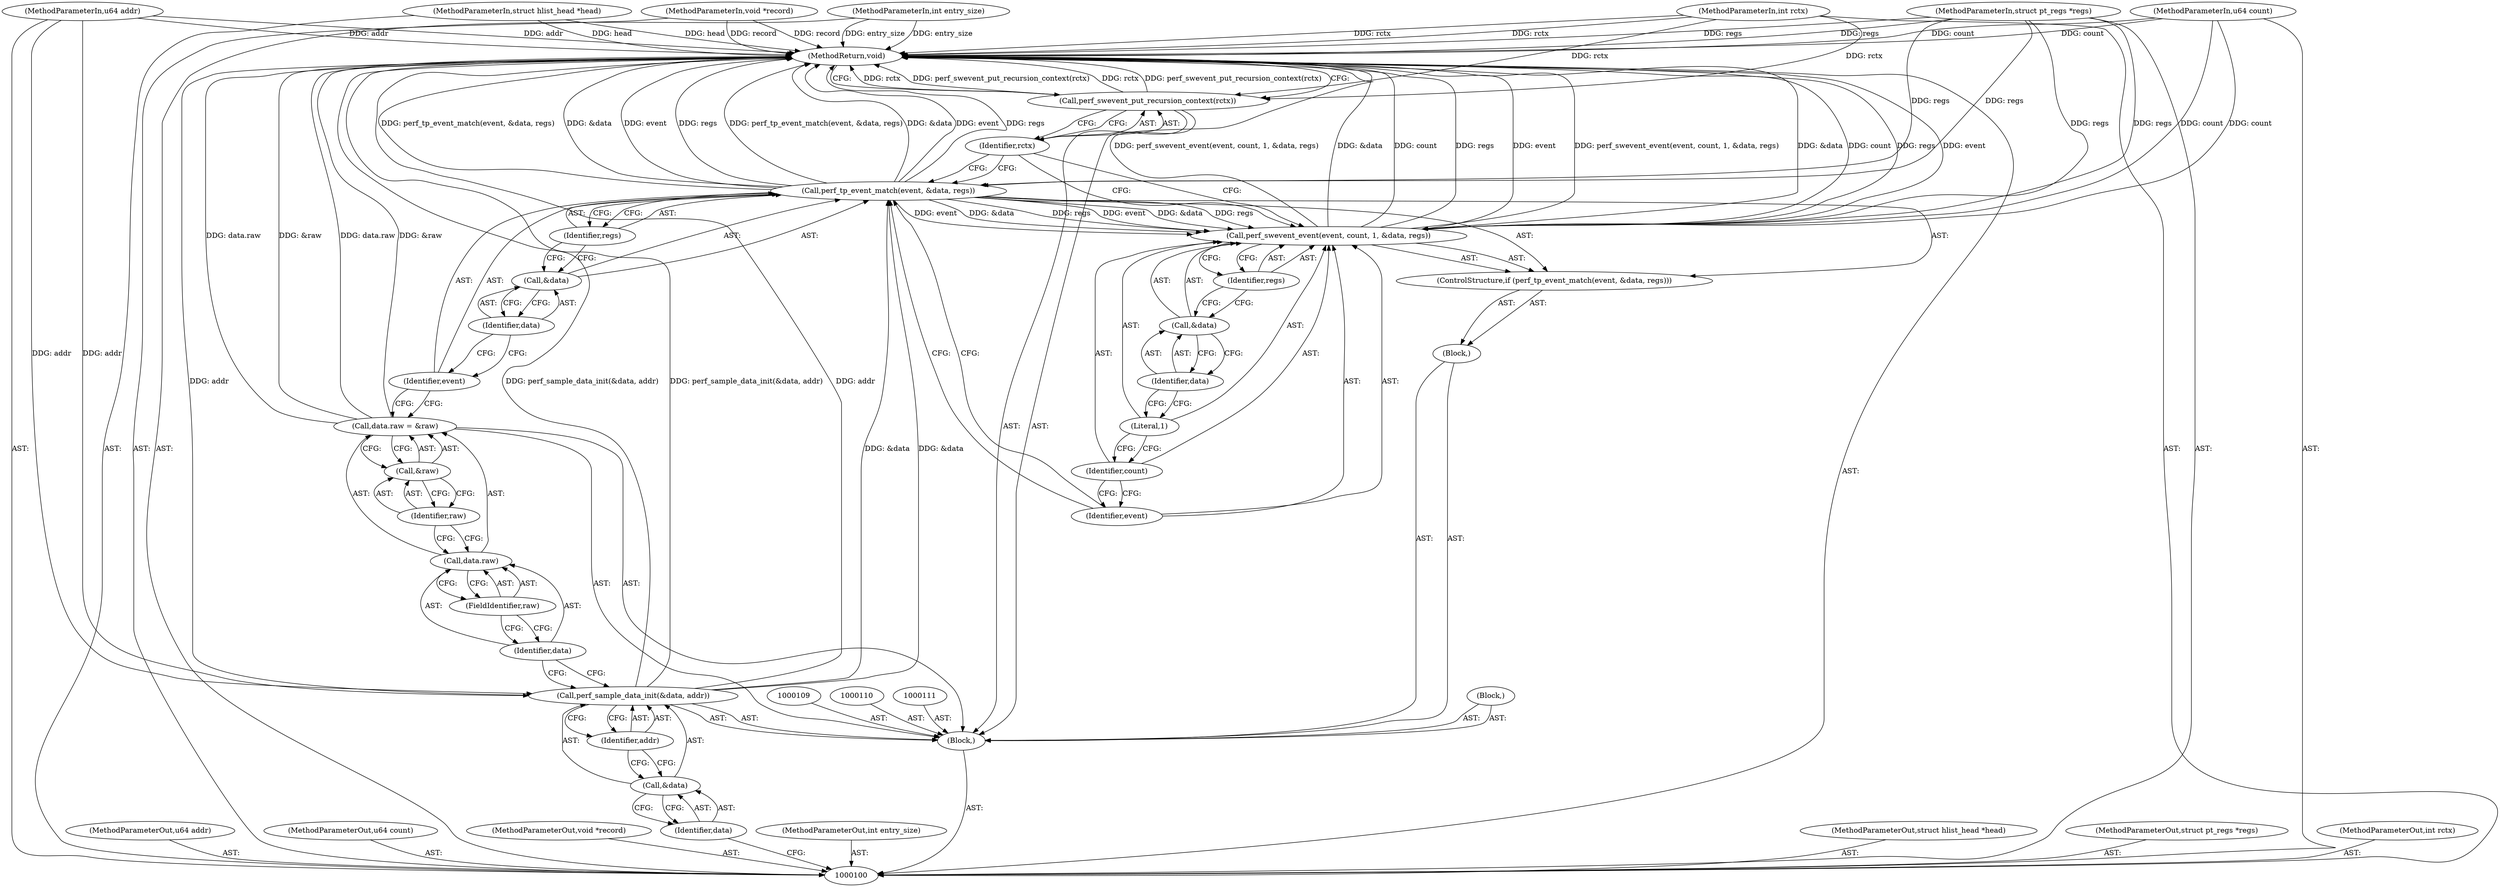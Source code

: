 digraph "1_linux_a8b0ca17b80e92faab46ee7179ba9e99ccb61233_67" {
"1000139" [label="(MethodReturn,void)"];
"1000101" [label="(MethodParameterIn,u64 addr)"];
"1000188" [label="(MethodParameterOut,u64 addr)"];
"1000102" [label="(MethodParameterIn,u64 count)"];
"1000189" [label="(MethodParameterOut,u64 count)"];
"1000103" [label="(MethodParameterIn,void *record)"];
"1000190" [label="(MethodParameterOut,void *record)"];
"1000104" [label="(MethodParameterIn,int entry_size)"];
"1000191" [label="(MethodParameterOut,int entry_size)"];
"1000113" [label="(Call,perf_sample_data_init(&data, addr))"];
"1000114" [label="(Call,&data)"];
"1000115" [label="(Identifier,data)"];
"1000116" [label="(Identifier,addr)"];
"1000117" [label="(Call,data.raw = &raw)"];
"1000118" [label="(Call,data.raw)"];
"1000119" [label="(Identifier,data)"];
"1000121" [label="(Call,&raw)"];
"1000122" [label="(Identifier,raw)"];
"1000120" [label="(FieldIdentifier,raw)"];
"1000123" [label="(Block,)"];
"1000126" [label="(Identifier,event)"];
"1000124" [label="(ControlStructure,if (perf_tp_event_match(event, &data, regs)))"];
"1000127" [label="(Call,&data)"];
"1000128" [label="(Identifier,data)"];
"1000129" [label="(Identifier,regs)"];
"1000125" [label="(Call,perf_tp_event_match(event, &data, regs))"];
"1000131" [label="(Identifier,event)"];
"1000132" [label="(Identifier,count)"];
"1000130" [label="(Call,perf_swevent_event(event, count, 1, &data, regs))"];
"1000133" [label="(Literal,1)"];
"1000134" [label="(Call,&data)"];
"1000135" [label="(Identifier,data)"];
"1000136" [label="(Identifier,regs)"];
"1000106" [label="(MethodParameterIn,struct hlist_head *head)"];
"1000193" [label="(MethodParameterOut,struct hlist_head *head)"];
"1000105" [label="(MethodParameterIn,struct pt_regs *regs)"];
"1000192" [label="(MethodParameterOut,struct pt_regs *regs)"];
"1000107" [label="(MethodParameterIn,int rctx)"];
"1000194" [label="(MethodParameterOut,int rctx)"];
"1000137" [label="(Call,perf_swevent_put_recursion_context(rctx))"];
"1000138" [label="(Identifier,rctx)"];
"1000108" [label="(Block,)"];
"1000112" [label="(Block,)"];
"1000139" -> "1000100"  [label="AST: "];
"1000139" -> "1000137"  [label="CFG: "];
"1000125" -> "1000139"  [label="DDG: perf_tp_event_match(event, &data, regs)"];
"1000125" -> "1000139"  [label="DDG: &data"];
"1000125" -> "1000139"  [label="DDG: event"];
"1000125" -> "1000139"  [label="DDG: regs"];
"1000107" -> "1000139"  [label="DDG: rctx"];
"1000104" -> "1000139"  [label="DDG: entry_size"];
"1000105" -> "1000139"  [label="DDG: regs"];
"1000130" -> "1000139"  [label="DDG: count"];
"1000130" -> "1000139"  [label="DDG: regs"];
"1000130" -> "1000139"  [label="DDG: event"];
"1000130" -> "1000139"  [label="DDG: perf_swevent_event(event, count, 1, &data, regs)"];
"1000130" -> "1000139"  [label="DDG: &data"];
"1000117" -> "1000139"  [label="DDG: &raw"];
"1000117" -> "1000139"  [label="DDG: data.raw"];
"1000102" -> "1000139"  [label="DDG: count"];
"1000137" -> "1000139"  [label="DDG: rctx"];
"1000137" -> "1000139"  [label="DDG: perf_swevent_put_recursion_context(rctx)"];
"1000113" -> "1000139"  [label="DDG: addr"];
"1000113" -> "1000139"  [label="DDG: perf_sample_data_init(&data, addr)"];
"1000103" -> "1000139"  [label="DDG: record"];
"1000101" -> "1000139"  [label="DDG: addr"];
"1000106" -> "1000139"  [label="DDG: head"];
"1000101" -> "1000100"  [label="AST: "];
"1000101" -> "1000139"  [label="DDG: addr"];
"1000101" -> "1000113"  [label="DDG: addr"];
"1000188" -> "1000100"  [label="AST: "];
"1000102" -> "1000100"  [label="AST: "];
"1000102" -> "1000139"  [label="DDG: count"];
"1000102" -> "1000130"  [label="DDG: count"];
"1000189" -> "1000100"  [label="AST: "];
"1000103" -> "1000100"  [label="AST: "];
"1000103" -> "1000139"  [label="DDG: record"];
"1000190" -> "1000100"  [label="AST: "];
"1000104" -> "1000100"  [label="AST: "];
"1000104" -> "1000139"  [label="DDG: entry_size"];
"1000191" -> "1000100"  [label="AST: "];
"1000113" -> "1000108"  [label="AST: "];
"1000113" -> "1000116"  [label="CFG: "];
"1000114" -> "1000113"  [label="AST: "];
"1000116" -> "1000113"  [label="AST: "];
"1000119" -> "1000113"  [label="CFG: "];
"1000113" -> "1000139"  [label="DDG: addr"];
"1000113" -> "1000139"  [label="DDG: perf_sample_data_init(&data, addr)"];
"1000101" -> "1000113"  [label="DDG: addr"];
"1000113" -> "1000125"  [label="DDG: &data"];
"1000114" -> "1000113"  [label="AST: "];
"1000114" -> "1000115"  [label="CFG: "];
"1000115" -> "1000114"  [label="AST: "];
"1000116" -> "1000114"  [label="CFG: "];
"1000115" -> "1000114"  [label="AST: "];
"1000115" -> "1000100"  [label="CFG: "];
"1000114" -> "1000115"  [label="CFG: "];
"1000116" -> "1000113"  [label="AST: "];
"1000116" -> "1000114"  [label="CFG: "];
"1000113" -> "1000116"  [label="CFG: "];
"1000117" -> "1000108"  [label="AST: "];
"1000117" -> "1000121"  [label="CFG: "];
"1000118" -> "1000117"  [label="AST: "];
"1000121" -> "1000117"  [label="AST: "];
"1000126" -> "1000117"  [label="CFG: "];
"1000117" -> "1000139"  [label="DDG: &raw"];
"1000117" -> "1000139"  [label="DDG: data.raw"];
"1000118" -> "1000117"  [label="AST: "];
"1000118" -> "1000120"  [label="CFG: "];
"1000119" -> "1000118"  [label="AST: "];
"1000120" -> "1000118"  [label="AST: "];
"1000122" -> "1000118"  [label="CFG: "];
"1000119" -> "1000118"  [label="AST: "];
"1000119" -> "1000113"  [label="CFG: "];
"1000120" -> "1000119"  [label="CFG: "];
"1000121" -> "1000117"  [label="AST: "];
"1000121" -> "1000122"  [label="CFG: "];
"1000122" -> "1000121"  [label="AST: "];
"1000117" -> "1000121"  [label="CFG: "];
"1000122" -> "1000121"  [label="AST: "];
"1000122" -> "1000118"  [label="CFG: "];
"1000121" -> "1000122"  [label="CFG: "];
"1000120" -> "1000118"  [label="AST: "];
"1000120" -> "1000119"  [label="CFG: "];
"1000118" -> "1000120"  [label="CFG: "];
"1000123" -> "1000108"  [label="AST: "];
"1000124" -> "1000123"  [label="AST: "];
"1000126" -> "1000125"  [label="AST: "];
"1000126" -> "1000117"  [label="CFG: "];
"1000128" -> "1000126"  [label="CFG: "];
"1000124" -> "1000123"  [label="AST: "];
"1000125" -> "1000124"  [label="AST: "];
"1000130" -> "1000124"  [label="AST: "];
"1000127" -> "1000125"  [label="AST: "];
"1000127" -> "1000128"  [label="CFG: "];
"1000128" -> "1000127"  [label="AST: "];
"1000129" -> "1000127"  [label="CFG: "];
"1000128" -> "1000127"  [label="AST: "];
"1000128" -> "1000126"  [label="CFG: "];
"1000127" -> "1000128"  [label="CFG: "];
"1000129" -> "1000125"  [label="AST: "];
"1000129" -> "1000127"  [label="CFG: "];
"1000125" -> "1000129"  [label="CFG: "];
"1000125" -> "1000124"  [label="AST: "];
"1000125" -> "1000129"  [label="CFG: "];
"1000126" -> "1000125"  [label="AST: "];
"1000127" -> "1000125"  [label="AST: "];
"1000129" -> "1000125"  [label="AST: "];
"1000131" -> "1000125"  [label="CFG: "];
"1000138" -> "1000125"  [label="CFG: "];
"1000125" -> "1000139"  [label="DDG: perf_tp_event_match(event, &data, regs)"];
"1000125" -> "1000139"  [label="DDG: &data"];
"1000125" -> "1000139"  [label="DDG: event"];
"1000125" -> "1000139"  [label="DDG: regs"];
"1000113" -> "1000125"  [label="DDG: &data"];
"1000105" -> "1000125"  [label="DDG: regs"];
"1000125" -> "1000130"  [label="DDG: event"];
"1000125" -> "1000130"  [label="DDG: &data"];
"1000125" -> "1000130"  [label="DDG: regs"];
"1000131" -> "1000130"  [label="AST: "];
"1000131" -> "1000125"  [label="CFG: "];
"1000132" -> "1000131"  [label="CFG: "];
"1000132" -> "1000130"  [label="AST: "];
"1000132" -> "1000131"  [label="CFG: "];
"1000133" -> "1000132"  [label="CFG: "];
"1000130" -> "1000124"  [label="AST: "];
"1000130" -> "1000136"  [label="CFG: "];
"1000131" -> "1000130"  [label="AST: "];
"1000132" -> "1000130"  [label="AST: "];
"1000133" -> "1000130"  [label="AST: "];
"1000134" -> "1000130"  [label="AST: "];
"1000136" -> "1000130"  [label="AST: "];
"1000138" -> "1000130"  [label="CFG: "];
"1000130" -> "1000139"  [label="DDG: count"];
"1000130" -> "1000139"  [label="DDG: regs"];
"1000130" -> "1000139"  [label="DDG: event"];
"1000130" -> "1000139"  [label="DDG: perf_swevent_event(event, count, 1, &data, regs)"];
"1000130" -> "1000139"  [label="DDG: &data"];
"1000125" -> "1000130"  [label="DDG: event"];
"1000125" -> "1000130"  [label="DDG: &data"];
"1000125" -> "1000130"  [label="DDG: regs"];
"1000102" -> "1000130"  [label="DDG: count"];
"1000105" -> "1000130"  [label="DDG: regs"];
"1000133" -> "1000130"  [label="AST: "];
"1000133" -> "1000132"  [label="CFG: "];
"1000135" -> "1000133"  [label="CFG: "];
"1000134" -> "1000130"  [label="AST: "];
"1000134" -> "1000135"  [label="CFG: "];
"1000135" -> "1000134"  [label="AST: "];
"1000136" -> "1000134"  [label="CFG: "];
"1000135" -> "1000134"  [label="AST: "];
"1000135" -> "1000133"  [label="CFG: "];
"1000134" -> "1000135"  [label="CFG: "];
"1000136" -> "1000130"  [label="AST: "];
"1000136" -> "1000134"  [label="CFG: "];
"1000130" -> "1000136"  [label="CFG: "];
"1000106" -> "1000100"  [label="AST: "];
"1000106" -> "1000139"  [label="DDG: head"];
"1000193" -> "1000100"  [label="AST: "];
"1000105" -> "1000100"  [label="AST: "];
"1000105" -> "1000139"  [label="DDG: regs"];
"1000105" -> "1000125"  [label="DDG: regs"];
"1000105" -> "1000130"  [label="DDG: regs"];
"1000192" -> "1000100"  [label="AST: "];
"1000107" -> "1000100"  [label="AST: "];
"1000107" -> "1000139"  [label="DDG: rctx"];
"1000107" -> "1000137"  [label="DDG: rctx"];
"1000194" -> "1000100"  [label="AST: "];
"1000137" -> "1000108"  [label="AST: "];
"1000137" -> "1000138"  [label="CFG: "];
"1000138" -> "1000137"  [label="AST: "];
"1000139" -> "1000137"  [label="CFG: "];
"1000137" -> "1000139"  [label="DDG: rctx"];
"1000137" -> "1000139"  [label="DDG: perf_swevent_put_recursion_context(rctx)"];
"1000107" -> "1000137"  [label="DDG: rctx"];
"1000138" -> "1000137"  [label="AST: "];
"1000138" -> "1000130"  [label="CFG: "];
"1000138" -> "1000125"  [label="CFG: "];
"1000137" -> "1000138"  [label="CFG: "];
"1000108" -> "1000100"  [label="AST: "];
"1000109" -> "1000108"  [label="AST: "];
"1000110" -> "1000108"  [label="AST: "];
"1000111" -> "1000108"  [label="AST: "];
"1000112" -> "1000108"  [label="AST: "];
"1000113" -> "1000108"  [label="AST: "];
"1000117" -> "1000108"  [label="AST: "];
"1000123" -> "1000108"  [label="AST: "];
"1000137" -> "1000108"  [label="AST: "];
"1000112" -> "1000108"  [label="AST: "];
}
